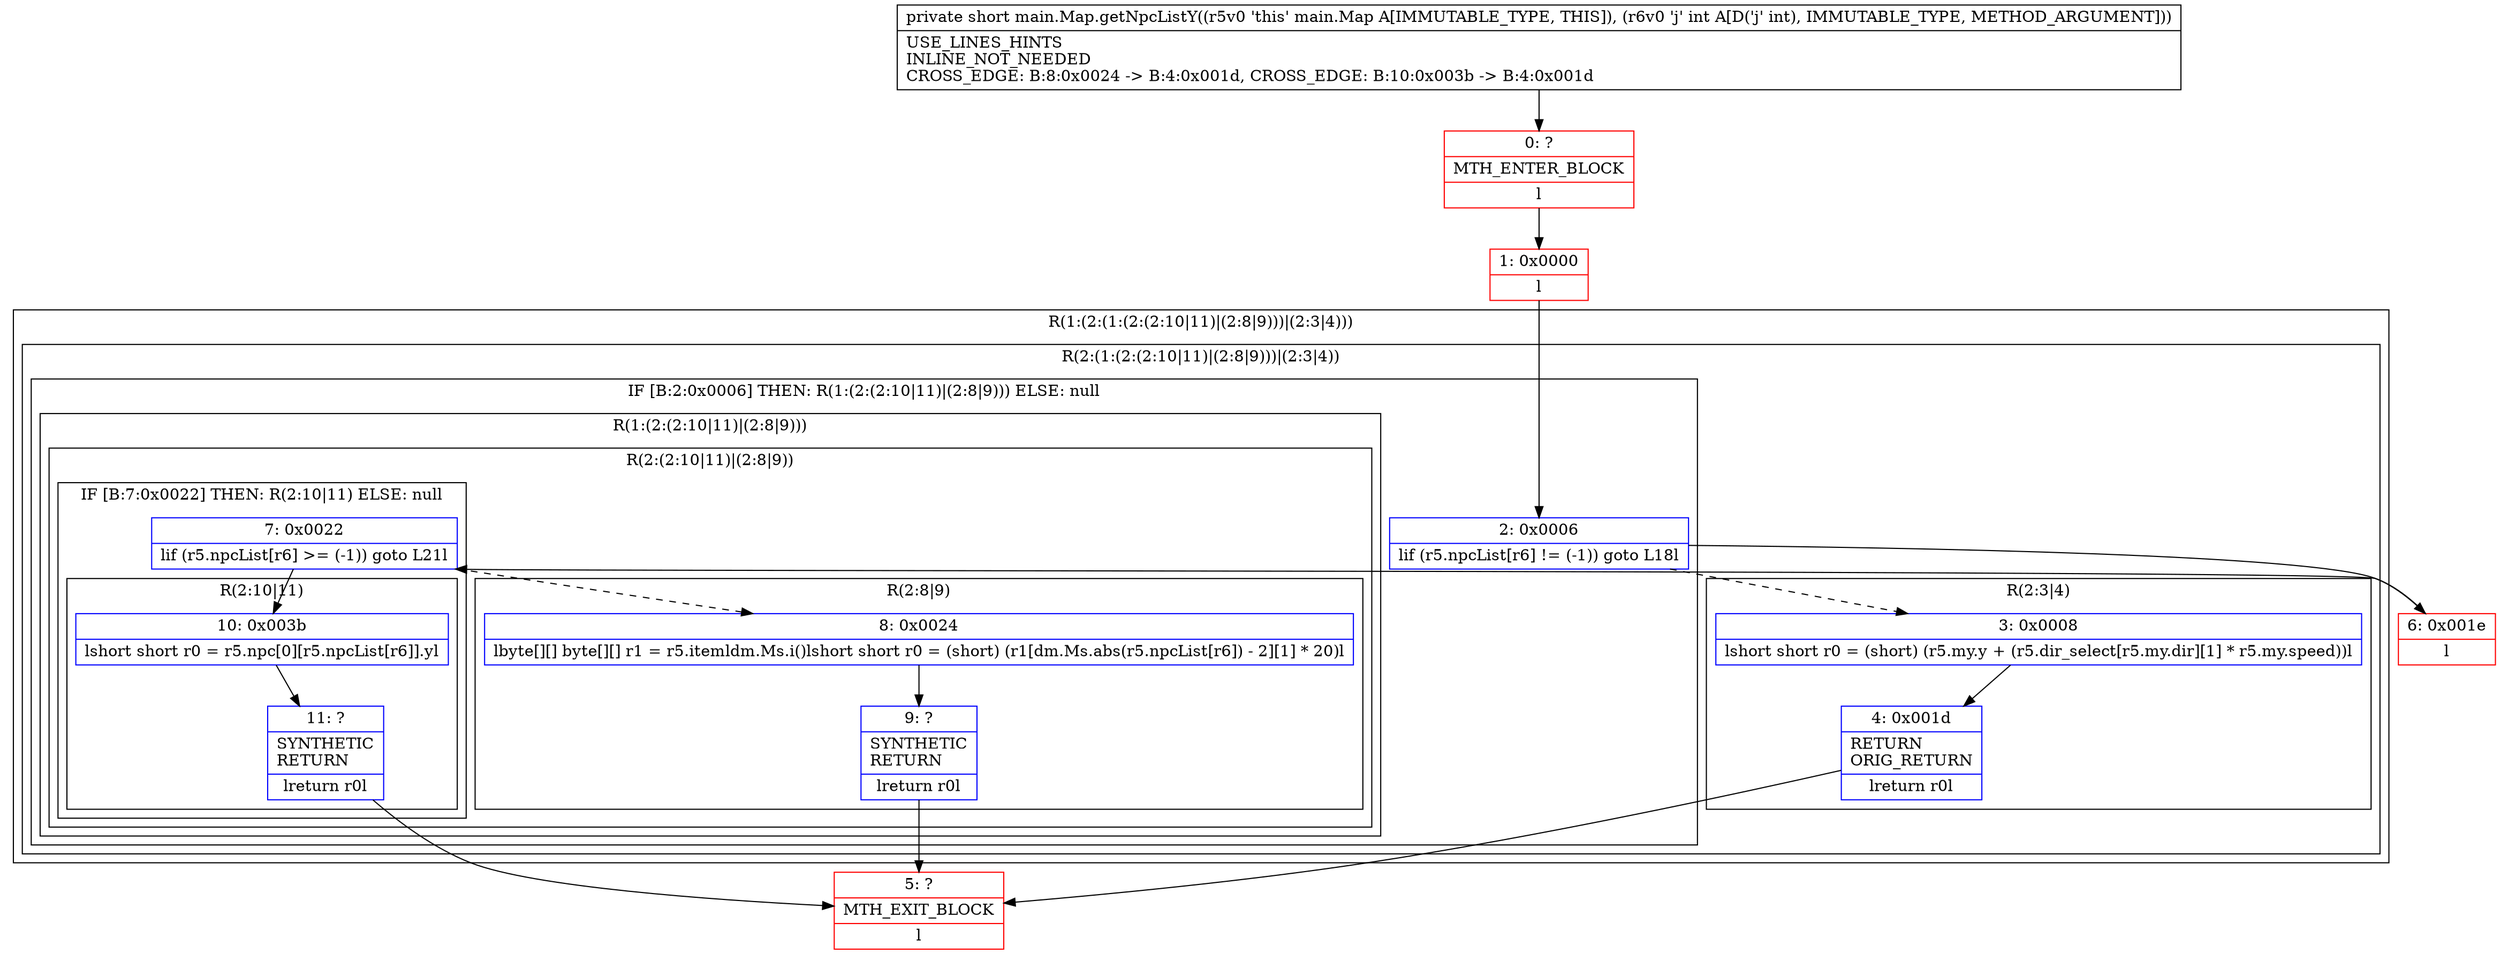 digraph "CFG formain.Map.getNpcListY(I)S" {
subgraph cluster_Region_1407966679 {
label = "R(1:(2:(1:(2:(2:10|11)|(2:8|9)))|(2:3|4)))";
node [shape=record,color=blue];
subgraph cluster_Region_744731128 {
label = "R(2:(1:(2:(2:10|11)|(2:8|9)))|(2:3|4))";
node [shape=record,color=blue];
subgraph cluster_IfRegion_754171363 {
label = "IF [B:2:0x0006] THEN: R(1:(2:(2:10|11)|(2:8|9))) ELSE: null";
node [shape=record,color=blue];
Node_2 [shape=record,label="{2\:\ 0x0006|lif (r5.npcList[r6] != (\-1)) goto L18l}"];
subgraph cluster_Region_1188082578 {
label = "R(1:(2:(2:10|11)|(2:8|9)))";
node [shape=record,color=blue];
subgraph cluster_Region_1272499194 {
label = "R(2:(2:10|11)|(2:8|9))";
node [shape=record,color=blue];
subgraph cluster_IfRegion_2047168264 {
label = "IF [B:7:0x0022] THEN: R(2:10|11) ELSE: null";
node [shape=record,color=blue];
Node_7 [shape=record,label="{7\:\ 0x0022|lif (r5.npcList[r6] \>= (\-1)) goto L21l}"];
subgraph cluster_Region_2063809711 {
label = "R(2:10|11)";
node [shape=record,color=blue];
Node_10 [shape=record,label="{10\:\ 0x003b|lshort short r0 = r5.npc[0][r5.npcList[r6]].yl}"];
Node_11 [shape=record,label="{11\:\ ?|SYNTHETIC\lRETURN\l|lreturn r0l}"];
}
}
subgraph cluster_Region_173052534 {
label = "R(2:8|9)";
node [shape=record,color=blue];
Node_8 [shape=record,label="{8\:\ 0x0024|lbyte[][] byte[][] r1 = r5.itemldm.Ms.i()lshort short r0 = (short) (r1[dm.Ms.abs(r5.npcList[r6]) \- 2][1] * 20)l}"];
Node_9 [shape=record,label="{9\:\ ?|SYNTHETIC\lRETURN\l|lreturn r0l}"];
}
}
}
}
subgraph cluster_Region_1523098715 {
label = "R(2:3|4)";
node [shape=record,color=blue];
Node_3 [shape=record,label="{3\:\ 0x0008|lshort short r0 = (short) (r5.my.y + (r5.dir_select[r5.my.dir][1] * r5.my.speed))l}"];
Node_4 [shape=record,label="{4\:\ 0x001d|RETURN\lORIG_RETURN\l|lreturn r0l}"];
}
}
}
Node_0 [shape=record,color=red,label="{0\:\ ?|MTH_ENTER_BLOCK\l|l}"];
Node_1 [shape=record,color=red,label="{1\:\ 0x0000|l}"];
Node_5 [shape=record,color=red,label="{5\:\ ?|MTH_EXIT_BLOCK\l|l}"];
Node_6 [shape=record,color=red,label="{6\:\ 0x001e|l}"];
MethodNode[shape=record,label="{private short main.Map.getNpcListY((r5v0 'this' main.Map A[IMMUTABLE_TYPE, THIS]), (r6v0 'j' int A[D('j' int), IMMUTABLE_TYPE, METHOD_ARGUMENT]))  | USE_LINES_HINTS\lINLINE_NOT_NEEDED\lCROSS_EDGE: B:8:0x0024 \-\> B:4:0x001d, CROSS_EDGE: B:10:0x003b \-\> B:4:0x001d\l}"];
MethodNode -> Node_0;
Node_2 -> Node_3[style=dashed];
Node_2 -> Node_6;
Node_7 -> Node_8[style=dashed];
Node_7 -> Node_10;
Node_10 -> Node_11;
Node_11 -> Node_5;
Node_8 -> Node_9;
Node_9 -> Node_5;
Node_3 -> Node_4;
Node_4 -> Node_5;
Node_0 -> Node_1;
Node_1 -> Node_2;
Node_6 -> Node_7;
}

